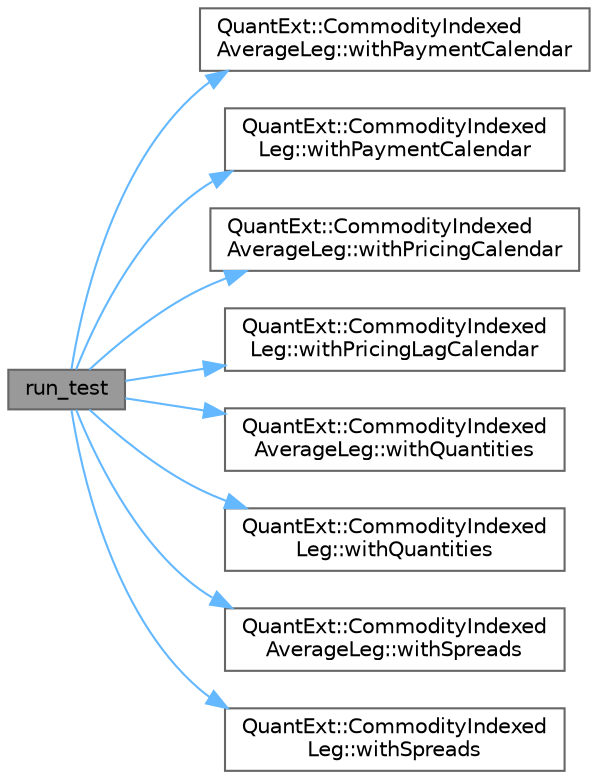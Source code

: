 digraph "run_test"
{
 // INTERACTIVE_SVG=YES
 // LATEX_PDF_SIZE
  bgcolor="transparent";
  edge [fontname=Helvetica,fontsize=10,labelfontname=Helvetica,labelfontsize=10];
  node [fontname=Helvetica,fontsize=10,shape=box,height=0.2,width=0.4];
  rankdir="LR";
  Node1 [label="run_test",height=0.2,width=0.4,color="gray40", fillcolor="grey60", style="filled", fontcolor="black",tooltip=" "];
  Node1 -> Node2 [color="steelblue1",style="solid"];
  Node2 [label="QuantExt::CommodityIndexed\lAverageLeg::withPaymentCalendar",height=0.2,width=0.4,color="grey40", fillcolor="white", style="filled",URL="C:/dev/ORE/documentation/QuantExt/doc/quantext.tag$class_quant_ext_1_1_commodity_indexed_average_leg.html#aa4c81405ef7eccca2f849d92fa2bb2fc",tooltip=" "];
  Node1 -> Node3 [color="steelblue1",style="solid"];
  Node3 [label="QuantExt::CommodityIndexed\lLeg::withPaymentCalendar",height=0.2,width=0.4,color="grey40", fillcolor="white", style="filled",URL="C:/dev/ORE/documentation/QuantExt/doc/quantext.tag$class_quant_ext_1_1_commodity_indexed_leg.html#aa1e5e9ede02e491b609fdd2943d138aa",tooltip=" "];
  Node1 -> Node4 [color="steelblue1",style="solid"];
  Node4 [label="QuantExt::CommodityIndexed\lAverageLeg::withPricingCalendar",height=0.2,width=0.4,color="grey40", fillcolor="white", style="filled",URL="C:/dev/ORE/documentation/QuantExt/doc/quantext.tag$class_quant_ext_1_1_commodity_indexed_average_leg.html#ab8906bdae278ba5fa45768f573a4510c",tooltip=" "];
  Node1 -> Node5 [color="steelblue1",style="solid"];
  Node5 [label="QuantExt::CommodityIndexed\lLeg::withPricingLagCalendar",height=0.2,width=0.4,color="grey40", fillcolor="white", style="filled",URL="C:/dev/ORE/documentation/QuantExt/doc/quantext.tag$class_quant_ext_1_1_commodity_indexed_leg.html#a106ee203249d1ec7bb6565270e6acd16",tooltip=" "];
  Node1 -> Node6 [color="steelblue1",style="solid"];
  Node6 [label="QuantExt::CommodityIndexed\lAverageLeg::withQuantities",height=0.2,width=0.4,color="grey40", fillcolor="white", style="filled",URL="C:/dev/ORE/documentation/QuantExt/doc/quantext.tag$class_quant_ext_1_1_commodity_indexed_average_leg.html#a9a0d5a7277800380a87eabb8dbe46422",tooltip=" "];
  Node1 -> Node7 [color="steelblue1",style="solid"];
  Node7 [label="QuantExt::CommodityIndexed\lLeg::withQuantities",height=0.2,width=0.4,color="grey40", fillcolor="white", style="filled",URL="C:/dev/ORE/documentation/QuantExt/doc/quantext.tag$class_quant_ext_1_1_commodity_indexed_leg.html#a64cfd9319bd7d1950913f635a010361a",tooltip=" "];
  Node1 -> Node8 [color="steelblue1",style="solid"];
  Node8 [label="QuantExt::CommodityIndexed\lAverageLeg::withSpreads",height=0.2,width=0.4,color="grey40", fillcolor="white", style="filled",URL="C:/dev/ORE/documentation/QuantExt/doc/quantext.tag$class_quant_ext_1_1_commodity_indexed_average_leg.html#ae367bf80b054125fb9e637a43485f465",tooltip=" "];
  Node1 -> Node9 [color="steelblue1",style="solid"];
  Node9 [label="QuantExt::CommodityIndexed\lLeg::withSpreads",height=0.2,width=0.4,color="grey40", fillcolor="white", style="filled",URL="C:/dev/ORE/documentation/QuantExt/doc/quantext.tag$class_quant_ext_1_1_commodity_indexed_leg.html#abd00a3f9dd34792d2088fff6b7f7aadc",tooltip=" "];
}
